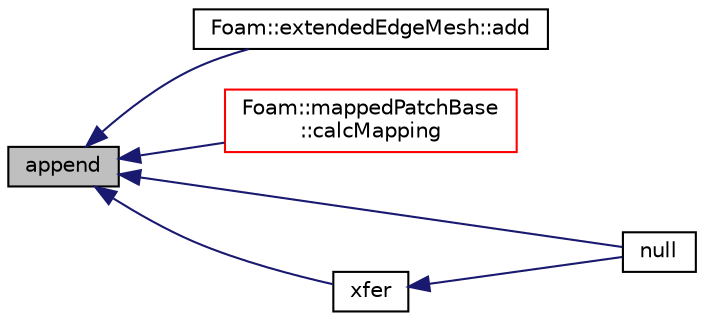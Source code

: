 digraph "append"
{
  bgcolor="transparent";
  edge [fontname="Helvetica",fontsize="10",labelfontname="Helvetica",labelfontsize="10"];
  node [fontname="Helvetica",fontsize="10",shape=record];
  rankdir="LR";
  Node1 [label="append",height=0.2,width=0.4,color="black", fillcolor="grey75", style="filled", fontcolor="black"];
  Node1 -> Node2 [dir="back",color="midnightblue",fontsize="10",style="solid",fontname="Helvetica"];
  Node2 [label="Foam::extendedEdgeMesh::add",height=0.2,width=0.4,color="black",URL="$a00699.html#af07e0aa40a7a71b92a74dd6b77a44ad3",tooltip="Add extendedEdgeMesh. No filtering of duplicates. "];
  Node1 -> Node3 [dir="back",color="midnightblue",fontsize="10",style="solid",fontname="Helvetica"];
  Node3 [label="Foam::mappedPatchBase\l::calcMapping",height=0.2,width=0.4,color="red",URL="$a01421.html#a855421729b0363f1d9b0341a153f12b1",tooltip="Calculate mapping. "];
  Node1 -> Node4 [dir="back",color="midnightblue",fontsize="10",style="solid",fontname="Helvetica"];
  Node4 [label="null",height=0.2,width=0.4,color="black",URL="$a00596.html#a455b1da3da583022305655c014bcf248",tooltip="Return a null field. "];
  Node1 -> Node5 [dir="back",color="midnightblue",fontsize="10",style="solid",fontname="Helvetica"];
  Node5 [label="xfer",height=0.2,width=0.4,color="black",URL="$a00596.html#a48f43ee271fb2edb0fb241b72af0e59c",tooltip="Transfer contents to the Xfer container as a plain List. "];
  Node5 -> Node4 [dir="back",color="midnightblue",fontsize="10",style="solid",fontname="Helvetica"];
}

